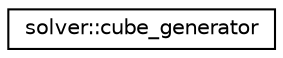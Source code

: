 digraph "Graphical Class Hierarchy"
{
 // LATEX_PDF_SIZE
  edge [fontname="Helvetica",fontsize="10",labelfontname="Helvetica",labelfontsize="10"];
  node [fontname="Helvetica",fontsize="10",shape=record];
  rankdir="LR";
  Node0 [label="solver::cube_generator",height=0.2,width=0.4,color="black", fillcolor="white", style="filled",URL="$classz3_1_1solver_1_1cube__generator.html",tooltip=" "];
}
